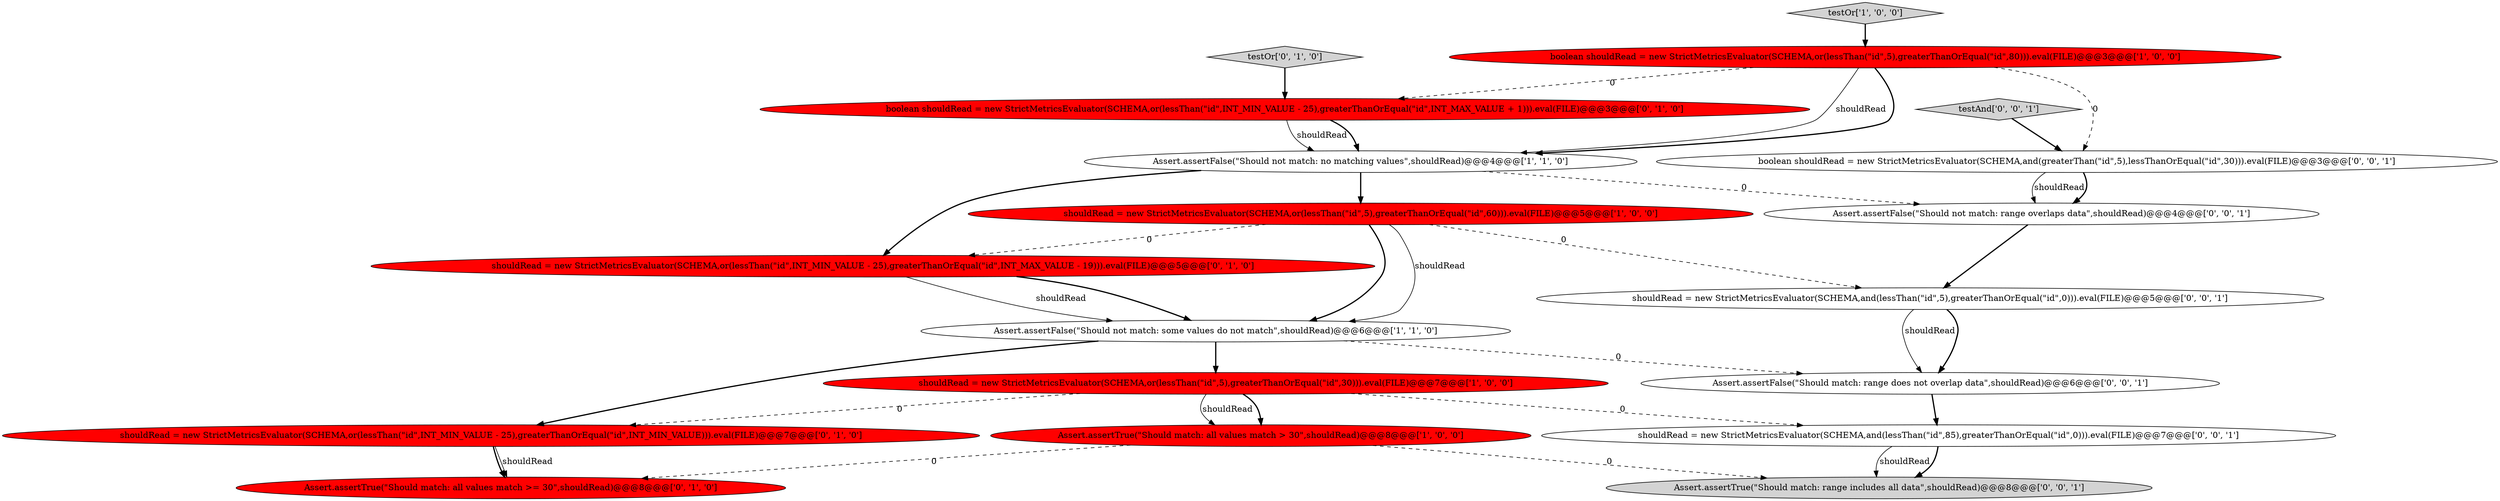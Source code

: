 digraph {
3 [style = filled, label = "shouldRead = new StrictMetricsEvaluator(SCHEMA,or(lessThan(\"id\",5),greaterThanOrEqual(\"id\",30))).eval(FILE)@@@7@@@['1', '0', '0']", fillcolor = red, shape = ellipse image = "AAA1AAABBB1BBB"];
12 [style = filled, label = "testAnd['0', '0', '1']", fillcolor = lightgray, shape = diamond image = "AAA0AAABBB3BBB"];
7 [style = filled, label = "shouldRead = new StrictMetricsEvaluator(SCHEMA,or(lessThan(\"id\",INT_MIN_VALUE - 25),greaterThanOrEqual(\"id\",INT_MIN_VALUE))).eval(FILE)@@@7@@@['0', '1', '0']", fillcolor = red, shape = ellipse image = "AAA1AAABBB2BBB"];
16 [style = filled, label = "Assert.assertFalse(\"Should match: range does not overlap data\",shouldRead)@@@6@@@['0', '0', '1']", fillcolor = white, shape = ellipse image = "AAA0AAABBB3BBB"];
0 [style = filled, label = "shouldRead = new StrictMetricsEvaluator(SCHEMA,or(lessThan(\"id\",5),greaterThanOrEqual(\"id\",60))).eval(FILE)@@@5@@@['1', '0', '0']", fillcolor = red, shape = ellipse image = "AAA1AAABBB1BBB"];
2 [style = filled, label = "Assert.assertFalse(\"Should not match: no matching values\",shouldRead)@@@4@@@['1', '1', '0']", fillcolor = white, shape = ellipse image = "AAA0AAABBB1BBB"];
10 [style = filled, label = "boolean shouldRead = new StrictMetricsEvaluator(SCHEMA,or(lessThan(\"id\",INT_MIN_VALUE - 25),greaterThanOrEqual(\"id\",INT_MAX_VALUE + 1))).eval(FILE)@@@3@@@['0', '1', '0']", fillcolor = red, shape = ellipse image = "AAA1AAABBB2BBB"];
11 [style = filled, label = "testOr['0', '1', '0']", fillcolor = lightgray, shape = diamond image = "AAA0AAABBB2BBB"];
18 [style = filled, label = "shouldRead = new StrictMetricsEvaluator(SCHEMA,and(lessThan(\"id\",5),greaterThanOrEqual(\"id\",0))).eval(FILE)@@@5@@@['0', '0', '1']", fillcolor = white, shape = ellipse image = "AAA0AAABBB3BBB"];
1 [style = filled, label = "Assert.assertTrue(\"Should match: all values match > 30\",shouldRead)@@@8@@@['1', '0', '0']", fillcolor = red, shape = ellipse image = "AAA1AAABBB1BBB"];
6 [style = filled, label = "Assert.assertFalse(\"Should not match: some values do not match\",shouldRead)@@@6@@@['1', '1', '0']", fillcolor = white, shape = ellipse image = "AAA0AAABBB1BBB"];
14 [style = filled, label = "Assert.assertTrue(\"Should match: range includes all data\",shouldRead)@@@8@@@['0', '0', '1']", fillcolor = lightgray, shape = ellipse image = "AAA0AAABBB3BBB"];
15 [style = filled, label = "boolean shouldRead = new StrictMetricsEvaluator(SCHEMA,and(greaterThan(\"id\",5),lessThanOrEqual(\"id\",30))).eval(FILE)@@@3@@@['0', '0', '1']", fillcolor = white, shape = ellipse image = "AAA0AAABBB3BBB"];
17 [style = filled, label = "Assert.assertFalse(\"Should not match: range overlaps data\",shouldRead)@@@4@@@['0', '0', '1']", fillcolor = white, shape = ellipse image = "AAA0AAABBB3BBB"];
8 [style = filled, label = "shouldRead = new StrictMetricsEvaluator(SCHEMA,or(lessThan(\"id\",INT_MIN_VALUE - 25),greaterThanOrEqual(\"id\",INT_MAX_VALUE - 19))).eval(FILE)@@@5@@@['0', '1', '0']", fillcolor = red, shape = ellipse image = "AAA1AAABBB2BBB"];
4 [style = filled, label = "testOr['1', '0', '0']", fillcolor = lightgray, shape = diamond image = "AAA0AAABBB1BBB"];
9 [style = filled, label = "Assert.assertTrue(\"Should match: all values match >= 30\",shouldRead)@@@8@@@['0', '1', '0']", fillcolor = red, shape = ellipse image = "AAA1AAABBB2BBB"];
13 [style = filled, label = "shouldRead = new StrictMetricsEvaluator(SCHEMA,and(lessThan(\"id\",85),greaterThanOrEqual(\"id\",0))).eval(FILE)@@@7@@@['0', '0', '1']", fillcolor = white, shape = ellipse image = "AAA0AAABBB3BBB"];
5 [style = filled, label = "boolean shouldRead = new StrictMetricsEvaluator(SCHEMA,or(lessThan(\"id\",5),greaterThanOrEqual(\"id\",80))).eval(FILE)@@@3@@@['1', '0', '0']", fillcolor = red, shape = ellipse image = "AAA1AAABBB1BBB"];
5->2 [style = solid, label="shouldRead"];
6->3 [style = bold, label=""];
16->13 [style = bold, label=""];
15->17 [style = solid, label="shouldRead"];
3->1 [style = bold, label=""];
1->14 [style = dashed, label="0"];
0->6 [style = solid, label="shouldRead"];
0->6 [style = bold, label=""];
3->7 [style = dashed, label="0"];
8->6 [style = solid, label="shouldRead"];
12->15 [style = bold, label=""];
1->9 [style = dashed, label="0"];
18->16 [style = solid, label="shouldRead"];
8->6 [style = bold, label=""];
3->13 [style = dashed, label="0"];
2->17 [style = dashed, label="0"];
10->2 [style = solid, label="shouldRead"];
7->9 [style = bold, label=""];
5->2 [style = bold, label=""];
15->17 [style = bold, label=""];
2->0 [style = bold, label=""];
6->16 [style = dashed, label="0"];
5->10 [style = dashed, label="0"];
11->10 [style = bold, label=""];
7->9 [style = solid, label="shouldRead"];
0->18 [style = dashed, label="0"];
0->8 [style = dashed, label="0"];
10->2 [style = bold, label=""];
3->1 [style = solid, label="shouldRead"];
6->7 [style = bold, label=""];
13->14 [style = solid, label="shouldRead"];
5->15 [style = dashed, label="0"];
4->5 [style = bold, label=""];
13->14 [style = bold, label=""];
17->18 [style = bold, label=""];
2->8 [style = bold, label=""];
18->16 [style = bold, label=""];
}
